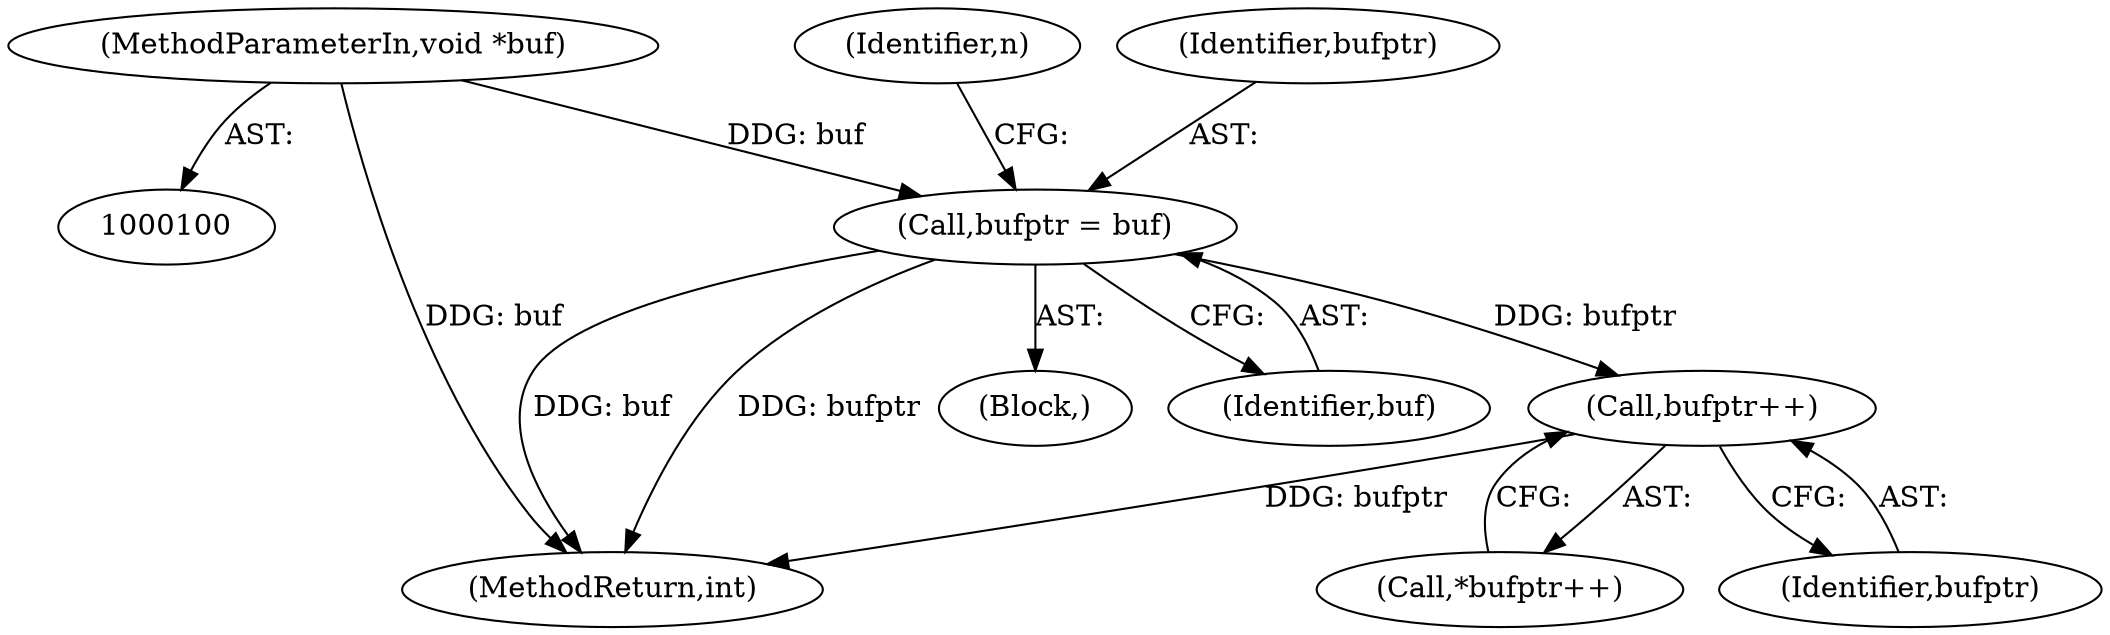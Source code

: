 digraph "0_jasper_634ce8e8a5accc0fa05dd2c20d42b4749d4b2735_2@pointer" {
"1000138" [label="(Call,bufptr++)"];
"1000115" [label="(Call,bufptr = buf)"];
"1000102" [label="(MethodParameterIn,void *buf)"];
"1000145" [label="(MethodReturn,int)"];
"1000104" [label="(Block,)"];
"1000138" [label="(Call,bufptr++)"];
"1000117" [label="(Identifier,buf)"];
"1000119" [label="(Identifier,n)"];
"1000102" [label="(MethodParameterIn,void *buf)"];
"1000115" [label="(Call,bufptr = buf)"];
"1000116" [label="(Identifier,bufptr)"];
"1000139" [label="(Identifier,bufptr)"];
"1000137" [label="(Call,*bufptr++)"];
"1000138" -> "1000137"  [label="AST: "];
"1000138" -> "1000139"  [label="CFG: "];
"1000139" -> "1000138"  [label="AST: "];
"1000137" -> "1000138"  [label="CFG: "];
"1000138" -> "1000145"  [label="DDG: bufptr"];
"1000115" -> "1000138"  [label="DDG: bufptr"];
"1000115" -> "1000104"  [label="AST: "];
"1000115" -> "1000117"  [label="CFG: "];
"1000116" -> "1000115"  [label="AST: "];
"1000117" -> "1000115"  [label="AST: "];
"1000119" -> "1000115"  [label="CFG: "];
"1000115" -> "1000145"  [label="DDG: buf"];
"1000115" -> "1000145"  [label="DDG: bufptr"];
"1000102" -> "1000115"  [label="DDG: buf"];
"1000102" -> "1000100"  [label="AST: "];
"1000102" -> "1000145"  [label="DDG: buf"];
}
